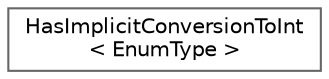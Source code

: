 digraph "类继承关系图"
{
 // LATEX_PDF_SIZE
  bgcolor="transparent";
  edge [fontname=Helvetica,fontsize=10,labelfontname=Helvetica,labelfontsize=10];
  node [fontname=Helvetica,fontsize=10,shape=box,height=0.2,width=0.4];
  rankdir="LR";
  Node0 [id="Node000000",label="HasImplicitConversionToInt\l\< EnumType \>",height=0.2,width=0.4,color="grey40", fillcolor="white", style="filled",URL="$struct_has_implicit_conversion_to_int.html",tooltip=" "];
}
